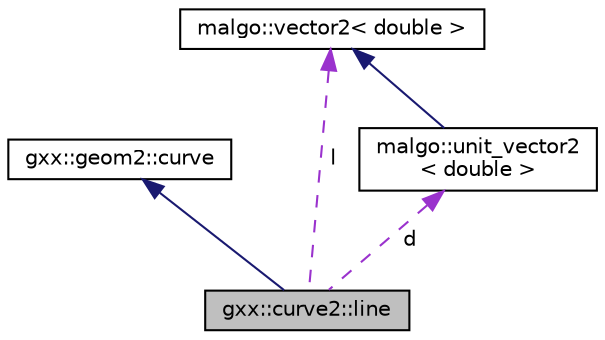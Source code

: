 digraph "gxx::curve2::line"
{
  edge [fontname="Helvetica",fontsize="10",labelfontname="Helvetica",labelfontsize="10"];
  node [fontname="Helvetica",fontsize="10",shape=record];
  Node1 [label="gxx::curve2::line",height=0.2,width=0.4,color="black", fillcolor="grey75", style="filled", fontcolor="black"];
  Node2 -> Node1 [dir="back",color="midnightblue",fontsize="10",style="solid"];
  Node2 [label="gxx::geom2::curve",height=0.2,width=0.4,color="black", fillcolor="white", style="filled",URL="$classgxx_1_1geom2_1_1curve.html"];
  Node3 -> Node1 [dir="back",color="darkorchid3",fontsize="10",style="dashed",label=" d" ];
  Node3 [label="malgo::unit_vector2\l\< double \>",height=0.2,width=0.4,color="black", fillcolor="white", style="filled",URL="$classmalgo_1_1unit__vector2.html"];
  Node4 -> Node3 [dir="back",color="midnightblue",fontsize="10",style="solid"];
  Node4 [label="malgo::vector2\< double \>",height=0.2,width=0.4,color="black", fillcolor="white", style="filled",URL="$classmalgo_1_1vector2.html"];
  Node4 -> Node1 [dir="back",color="darkorchid3",fontsize="10",style="dashed",label=" l" ];
}
